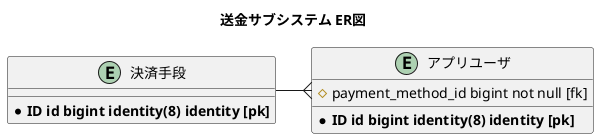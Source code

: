 @startuml 送金サブシステム ER図.png

title "送金サブシステム ER図"

entity "アプリユーザ" as app_user{
    * **ID id bigint identity(8) identity [pk]**
    # payment_method_id bigint not null [fk]
}

entity "決済手段" as peyment_method{
    * **ID id bigint identity(8) identity [pk]**
}

peyment_method -{ app_user

@enduml
